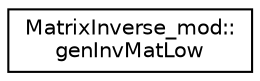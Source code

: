 digraph "Graphical Class Hierarchy"
{
 // LATEX_PDF_SIZE
  edge [fontname="Helvetica",fontsize="10",labelfontname="Helvetica",labelfontsize="10"];
  node [fontname="Helvetica",fontsize="10",shape=record];
  rankdir="LR";
  Node0 [label="MatrixInverse_mod::\lgenInvMatLow",height=0.2,width=0.4,color="black", fillcolor="white", style="filled",URL="$interfaceMatrixInverse__mod_1_1genInvMatLow.html",tooltip=" "];
}
